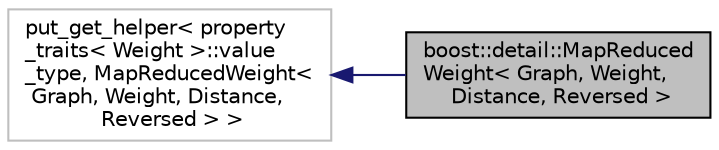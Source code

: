 digraph "boost::detail::MapReducedWeight&lt; Graph, Weight, Distance, Reversed &gt;"
{
  edge [fontname="Helvetica",fontsize="10",labelfontname="Helvetica",labelfontsize="10"];
  node [fontname="Helvetica",fontsize="10",shape=record];
  rankdir="LR";
  Node1 [label="boost::detail::MapReduced\lWeight\< Graph, Weight,\l Distance, Reversed \>",height=0.2,width=0.4,color="black", fillcolor="grey75", style="filled", fontcolor="black"];
  Node2 -> Node1 [dir="back",color="midnightblue",fontsize="10",style="solid",fontname="Helvetica"];
  Node2 [label="put_get_helper\< property\l_traits\< Weight \>::value\l_type, MapReducedWeight\<\l Graph, Weight, Distance,\l Reversed \> \>",height=0.2,width=0.4,color="grey75", fillcolor="white", style="filled"];
}
